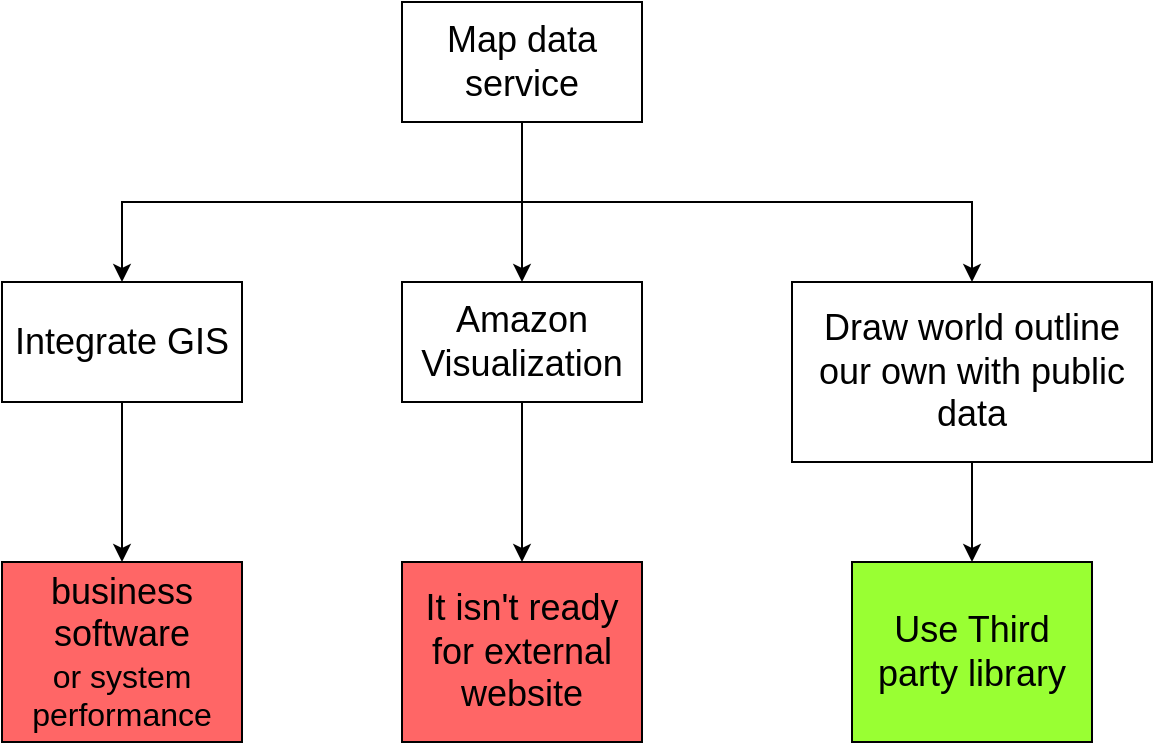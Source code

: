 <mxfile pages="1" version="11.2.3" type="github"><diagram id="6F3-eUyANWvRs8TH9M5N" name="Page-1"><mxGraphModel dx="802" dy="1148" grid="1" gridSize="10" guides="1" tooltips="1" connect="1" arrows="1" fold="1" page="1" pageScale="1" pageWidth="850" pageHeight="1100" math="0" shadow="0"><root><mxCell id="0"/><mxCell id="1" parent="0"/><mxCell id="Pl1-pwvb1ZRkjQtqETb--10" value="" style="edgeStyle=orthogonalEdgeStyle;rounded=0;orthogonalLoop=1;jettySize=auto;html=1;" edge="1" parent="1" source="Pl1-pwvb1ZRkjQtqETb--1" target="Pl1-pwvb1ZRkjQtqETb--4"><mxGeometry relative="1" as="geometry"/></mxCell><mxCell id="Pl1-pwvb1ZRkjQtqETb--11" style="edgeStyle=orthogonalEdgeStyle;rounded=0;orthogonalLoop=1;jettySize=auto;html=1;exitX=0.5;exitY=1;exitDx=0;exitDy=0;entryX=0.5;entryY=0;entryDx=0;entryDy=0;" edge="1" parent="1" source="Pl1-pwvb1ZRkjQtqETb--1" target="Pl1-pwvb1ZRkjQtqETb--6"><mxGeometry relative="1" as="geometry"/></mxCell><mxCell id="Pl1-pwvb1ZRkjQtqETb--12" style="edgeStyle=orthogonalEdgeStyle;rounded=0;orthogonalLoop=1;jettySize=auto;html=1;exitX=0.5;exitY=1;exitDx=0;exitDy=0;entryX=0.5;entryY=0;entryDx=0;entryDy=0;" edge="1" parent="1" source="Pl1-pwvb1ZRkjQtqETb--1" target="Pl1-pwvb1ZRkjQtqETb--8"><mxGeometry relative="1" as="geometry"/></mxCell><mxCell id="Pl1-pwvb1ZRkjQtqETb--1" value="&lt;font style=&quot;font-size: 18px&quot;&gt;Map data service&lt;/font&gt;" style="rounded=0;whiteSpace=wrap;html=1;" vertex="1" parent="1"><mxGeometry x="295" y="160" width="120" height="60" as="geometry"/></mxCell><mxCell id="Pl1-pwvb1ZRkjQtqETb--14" value="" style="edgeStyle=orthogonalEdgeStyle;rounded=0;orthogonalLoop=1;jettySize=auto;html=1;" edge="1" parent="1" source="Pl1-pwvb1ZRkjQtqETb--4" target="Pl1-pwvb1ZRkjQtqETb--13"><mxGeometry relative="1" as="geometry"/></mxCell><mxCell id="Pl1-pwvb1ZRkjQtqETb--4" value="&lt;font style=&quot;font-size: 18px&quot;&gt;Amazon Visualization&lt;/font&gt;" style="rounded=0;whiteSpace=wrap;html=1;" vertex="1" parent="1"><mxGeometry x="295" y="300" width="120" height="60" as="geometry"/></mxCell><mxCell id="Pl1-pwvb1ZRkjQtqETb--13" value="&lt;font style=&quot;font-size: 18px&quot;&gt;It isn't ready for external website&lt;/font&gt;" style="rounded=0;whiteSpace=wrap;html=1;fillColor=#FF6666;" vertex="1" parent="1"><mxGeometry x="295" y="440" width="120" height="90" as="geometry"/></mxCell><mxCell id="Pl1-pwvb1ZRkjQtqETb--21" value="" style="edgeStyle=orthogonalEdgeStyle;rounded=0;orthogonalLoop=1;jettySize=auto;html=1;" edge="1" parent="1" source="Pl1-pwvb1ZRkjQtqETb--8" target="Pl1-pwvb1ZRkjQtqETb--20"><mxGeometry relative="1" as="geometry"/></mxCell><mxCell id="Pl1-pwvb1ZRkjQtqETb--8" value="&lt;font style=&quot;font-size: 18px&quot;&gt;Draw world outline our own with public data&lt;/font&gt;" style="rounded=0;whiteSpace=wrap;html=1;" vertex="1" parent="1"><mxGeometry x="490" y="300" width="180" height="90" as="geometry"/></mxCell><mxCell id="Pl1-pwvb1ZRkjQtqETb--20" value="&lt;font style=&quot;font-size: 18px&quot;&gt;Use Third party library&lt;/font&gt;" style="rounded=0;whiteSpace=wrap;html=1;fillColor=#99FF33;" vertex="1" parent="1"><mxGeometry x="520" y="440" width="120" height="90" as="geometry"/></mxCell><mxCell id="Pl1-pwvb1ZRkjQtqETb--16" value="" style="edgeStyle=orthogonalEdgeStyle;rounded=0;orthogonalLoop=1;jettySize=auto;html=1;" edge="1" parent="1" source="Pl1-pwvb1ZRkjQtqETb--6" target="Pl1-pwvb1ZRkjQtqETb--15"><mxGeometry relative="1" as="geometry"/></mxCell><mxCell id="Pl1-pwvb1ZRkjQtqETb--6" value="&lt;font style=&quot;font-size: 18px&quot;&gt;Integrate GIS&lt;/font&gt;" style="rounded=0;whiteSpace=wrap;html=1;" vertex="1" parent="1"><mxGeometry x="95" y="300" width="120" height="60" as="geometry"/></mxCell><mxCell id="Pl1-pwvb1ZRkjQtqETb--15" value="&lt;div&gt;&lt;font style=&quot;font-size: 18px&quot;&gt;business software &lt;br&gt;&lt;/font&gt;&lt;/div&gt;&lt;div&gt;&lt;font size=&quot;3&quot;&gt;or system performance&lt;/font&gt;&lt;/div&gt;" style="rounded=0;whiteSpace=wrap;html=1;fillColor=#FF6666;" vertex="1" parent="1"><mxGeometry x="95" y="440" width="120" height="90" as="geometry"/></mxCell></root></mxGraphModel></diagram></mxfile>